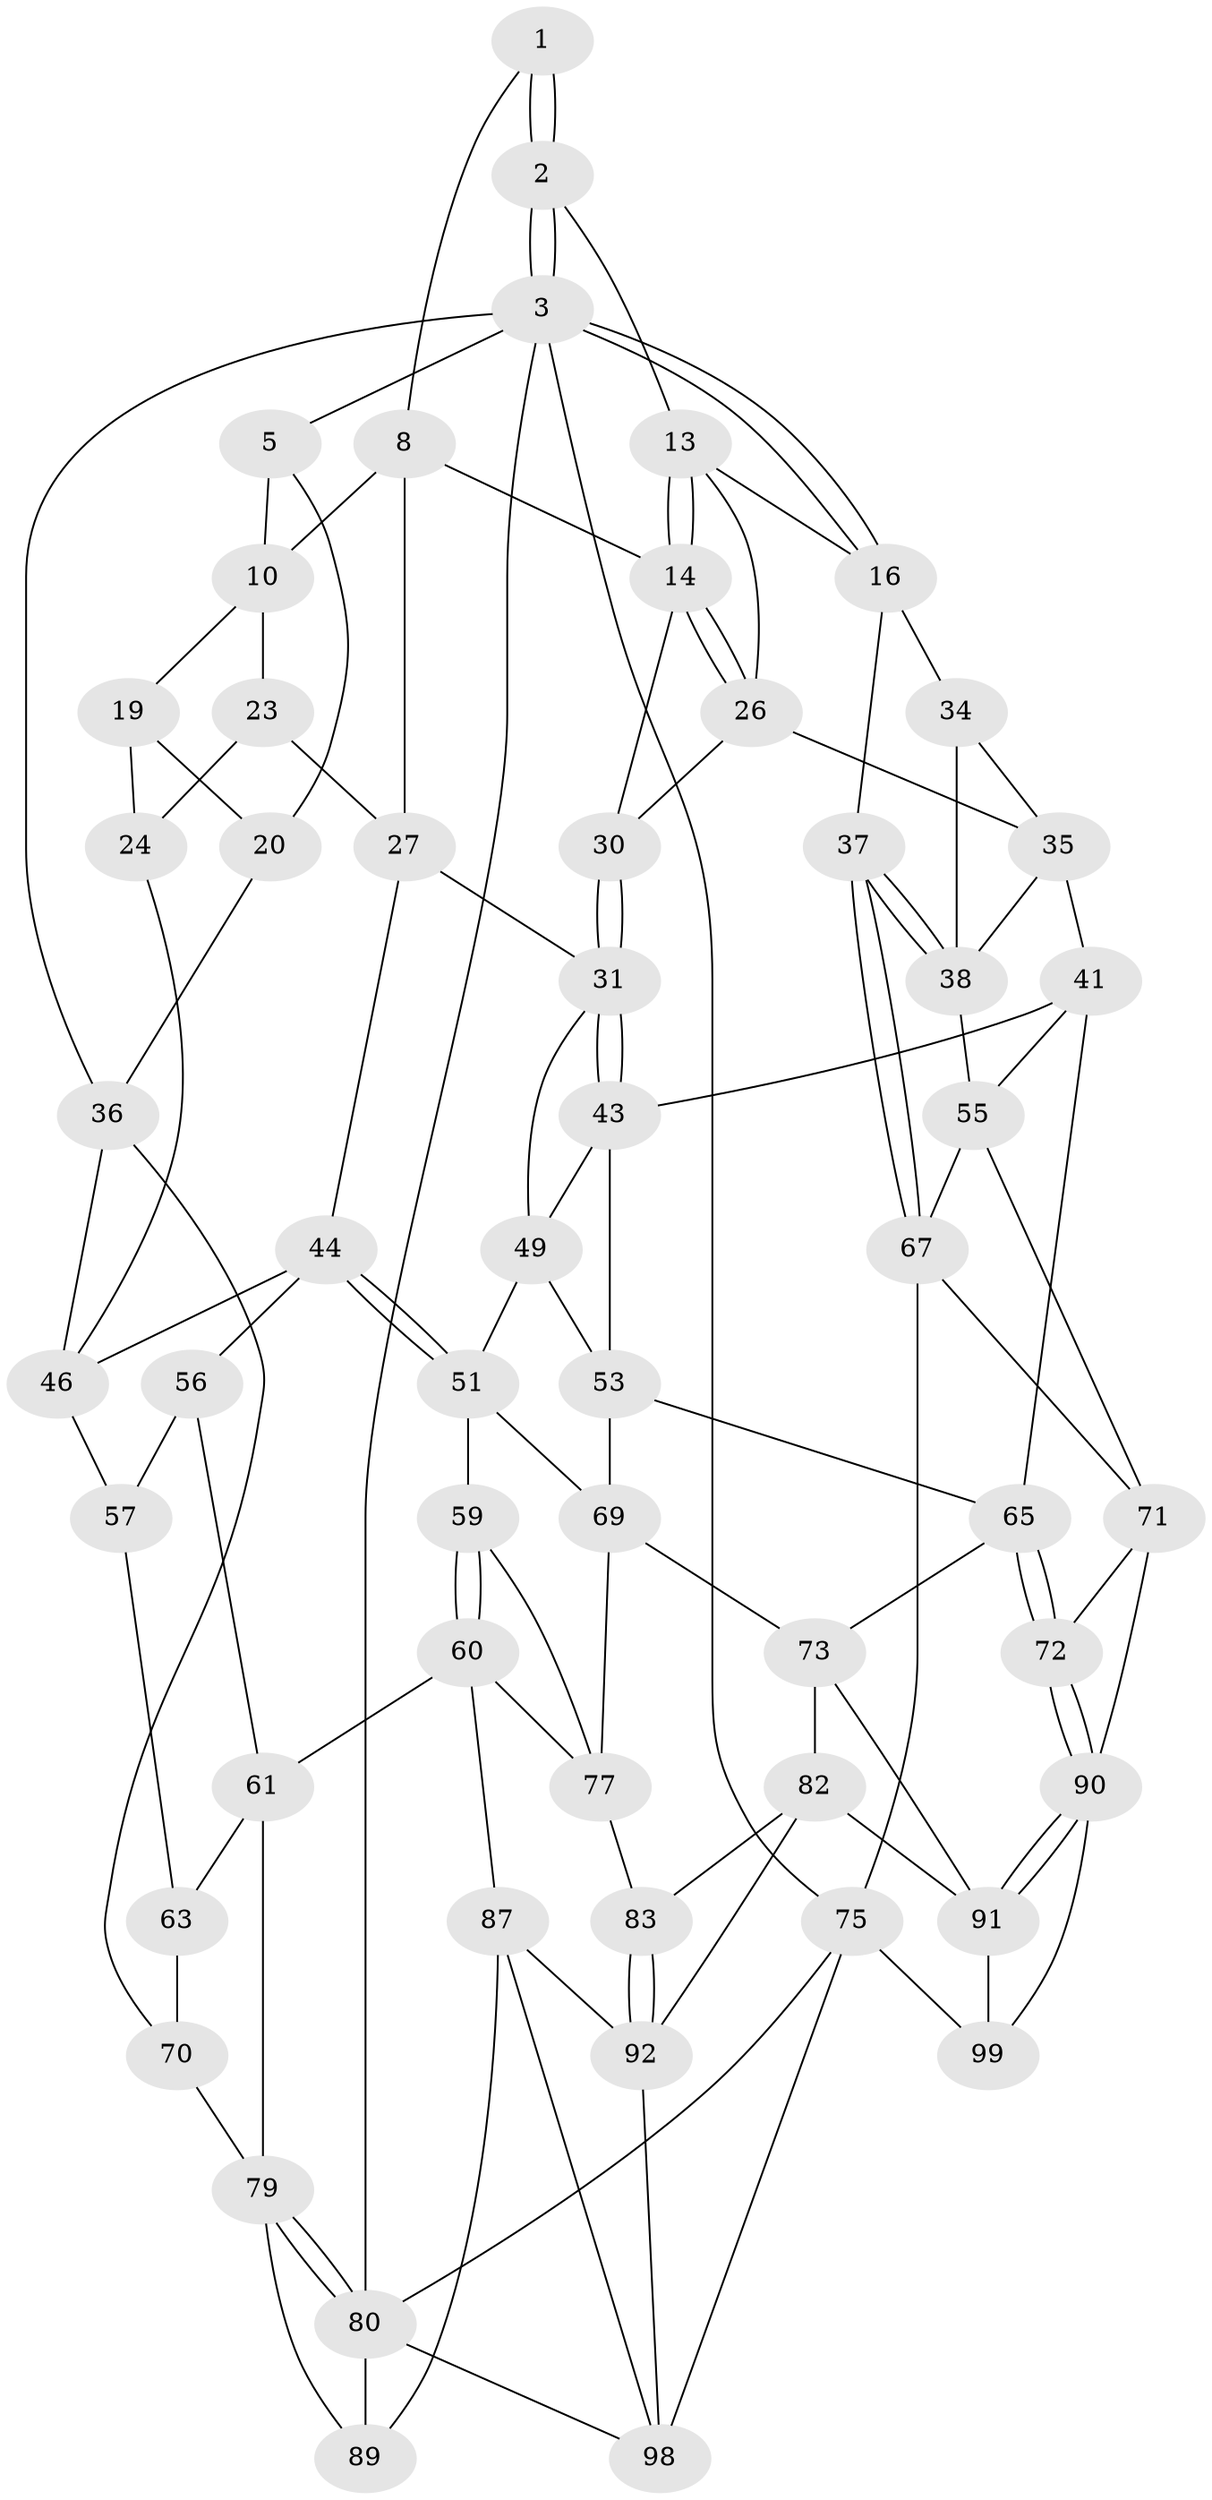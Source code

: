 // original degree distribution, {3: 0.029411764705882353, 5: 0.5588235294117647, 6: 0.20588235294117646, 4: 0.20588235294117646}
// Generated by graph-tools (version 1.1) at 2025/11/02/21/25 10:11:13]
// undirected, 56 vertices, 120 edges
graph export_dot {
graph [start="1"]
  node [color=gray90,style=filled];
  1 [pos="+0.4465315190837893+0",super="+7"];
  2 [pos="+0.9862120353392121+0",super="+12"];
  3 [pos="+1+0",super="+4"];
  5 [pos="+0+0",super="+6"];
  8 [pos="+0.5121592316951242+0.19498435636935357",super="+9"];
  10 [pos="+0.33271232238029613+0.19028397754594914",super="+11"];
  13 [pos="+0.8122301569894884+0.07175459023296699",super="+18"];
  14 [pos="+0.6864488874865466+0.17647840619627664",super="+15"];
  16 [pos="+1+0.338973341488512",super="+17"];
  19 [pos="+0.14269163292816087+0.2184077355536435",super="+21"];
  20 [pos="+0.13081621834709925+0.211823756622275",super="+22"];
  23 [pos="+0.3079681587241342+0.25569772816734077",super="+29"];
  24 [pos="+0.25686280315252025+0.3219719830747024",super="+25"];
  26 [pos="+0.7970215067804737+0.35812720654715874",super="+33"];
  27 [pos="+0.41223334003224066+0.4368537190606101",super="+28"];
  30 [pos="+0.6100008436243997+0.3481756035706311"];
  31 [pos="+0.6099701901195742+0.3724289996544051",super="+32"];
  34 [pos="+0.9908930962295341+0.3163027909067759"];
  35 [pos="+0.8071354913061438+0.39414450429389203",super="+40"];
  36 [pos="+0+0.3690700109593136",super="+48"];
  37 [pos="+1+0.526244220456713"];
  38 [pos="+1+0.5299739908886538",super="+39"];
  41 [pos="+0.7724054379485611+0.5460554127822083",super="+42"];
  43 [pos="+0.7283327405695179+0.564240105008676",super="+52"];
  44 [pos="+0.26321862144645186+0.5289800293399705",super="+45"];
  46 [pos="+0.20507117121827456+0.47426056234911884",super="+47"];
  49 [pos="+0.49870563966591924+0.5022233320260022",super="+50"];
  51 [pos="+0.27582634848868554+0.5576856309423301",super="+58"];
  53 [pos="+0.5065974726500104+0.6428584752953417",super="+54"];
  55 [pos="+0.9088696322894237+0.6435973971214327",super="+68"];
  56 [pos="+0.10541660676523641+0.6358690911146995"];
  57 [pos="+0.10279120768736878+0.6363569651710332"];
  59 [pos="+0.28249537772645805+0.7101434913649631"];
  60 [pos="+0.2669821846510808+0.7387764885973392",super="+85"];
  61 [pos="+0.23337637164376235+0.7535239844420747",super="+62"];
  63 [pos="+0.09718378764345294+0.7414679236365302",super="+64"];
  65 [pos="+0.7061030920866361+0.7164427146091527",super="+66"];
  67 [pos="+1+0.6988151135644843",super="+76"];
  69 [pos="+0.46187951977225983+0.6521017821845098",super="+74"];
  70 [pos="+0+0.7727202930624965",super="+78"];
  71 [pos="+0.8472252225045929+0.8146473064326313",super="+96"];
  72 [pos="+0.7694572575669552+0.7987824954914332"];
  73 [pos="+0.5574558228681246+0.7969815918777476",super="+81"];
  75 [pos="+1+1",super="+100"];
  77 [pos="+0.4554371270291865+0.7634225390780733",super="+84"];
  79 [pos="+0+1",super="+86"];
  80 [pos="+0+1",super="+102"];
  82 [pos="+0.4888086960557268+0.8602375165094338",super="+93"];
  83 [pos="+0.45138044070447575+0.8610032379267909"];
  87 [pos="+0.3381905094495668+0.865074319090981",super="+88"];
  89 [pos="+0.23242317952686772+0.9397079786235285"];
  90 [pos="+0.6970074625097513+0.9749214859650709",super="+97"];
  91 [pos="+0.558302013745047+0.8525505201220916",super="+95"];
  92 [pos="+0.4054054269680852+0.924642901833842",super="+94"];
  98 [pos="+0.3415964312025239+1",super="+101"];
  99 [pos="+0.6738731625609055+1"];
  1 -- 2 [weight=2];
  1 -- 2;
  1 -- 8;
  2 -- 3;
  2 -- 3;
  2 -- 13;
  3 -- 16;
  3 -- 16;
  3 -- 75;
  3 -- 80;
  3 -- 36;
  3 -- 5;
  5 -- 20;
  5 -- 10;
  8 -- 10;
  8 -- 27;
  8 -- 14;
  10 -- 23;
  10 -- 19;
  13 -- 14;
  13 -- 14;
  13 -- 26;
  13 -- 16;
  14 -- 26;
  14 -- 26;
  14 -- 30;
  16 -- 37;
  16 -- 34;
  19 -- 24;
  19 -- 20;
  20 -- 36;
  23 -- 24 [weight=2];
  23 -- 27;
  24 -- 46;
  26 -- 35;
  26 -- 30;
  27 -- 44;
  27 -- 31;
  30 -- 31;
  30 -- 31;
  31 -- 43;
  31 -- 43;
  31 -- 49;
  34 -- 35;
  34 -- 38;
  35 -- 41;
  35 -- 38;
  36 -- 70;
  36 -- 46;
  37 -- 38;
  37 -- 38;
  37 -- 67;
  37 -- 67;
  38 -- 55;
  41 -- 55;
  41 -- 65;
  41 -- 43;
  43 -- 49;
  43 -- 53;
  44 -- 51;
  44 -- 51;
  44 -- 56;
  44 -- 46;
  46 -- 57;
  49 -- 51;
  49 -- 53;
  51 -- 59;
  51 -- 69;
  53 -- 65;
  53 -- 69;
  55 -- 67;
  55 -- 71;
  56 -- 57;
  56 -- 61;
  57 -- 63;
  59 -- 60;
  59 -- 60;
  59 -- 77;
  60 -- 61;
  60 -- 77;
  60 -- 87;
  61 -- 63;
  61 -- 79;
  63 -- 70 [weight=2];
  65 -- 72;
  65 -- 72;
  65 -- 73;
  67 -- 75;
  67 -- 71;
  69 -- 73;
  69 -- 77;
  70 -- 79;
  71 -- 72;
  71 -- 90;
  72 -- 90;
  72 -- 90;
  73 -- 82;
  73 -- 91;
  75 -- 80;
  75 -- 99;
  75 -- 98;
  77 -- 83;
  79 -- 80;
  79 -- 80;
  79 -- 89;
  80 -- 89;
  80 -- 98;
  82 -- 83;
  82 -- 91;
  82 -- 92;
  83 -- 92;
  83 -- 92;
  87 -- 92;
  87 -- 89;
  87 -- 98;
  90 -- 91;
  90 -- 91;
  90 -- 99;
  91 -- 99;
  92 -- 98;
}
